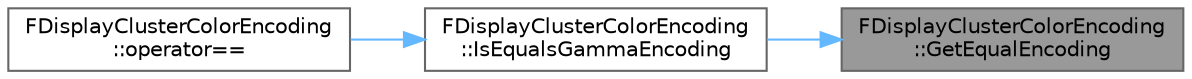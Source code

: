 digraph "FDisplayClusterColorEncoding::GetEqualEncoding"
{
 // INTERACTIVE_SVG=YES
 // LATEX_PDF_SIZE
  bgcolor="transparent";
  edge [fontname=Helvetica,fontsize=10,labelfontname=Helvetica,labelfontsize=10];
  node [fontname=Helvetica,fontsize=10,shape=box,height=0.2,width=0.4];
  rankdir="RL";
  Node1 [id="Node000001",label="FDisplayClusterColorEncoding\l::GetEqualEncoding",height=0.2,width=0.4,color="gray40", fillcolor="grey60", style="filled", fontcolor="black",tooltip="Return equal encoding value."];
  Node1 -> Node2 [id="edge1_Node000001_Node000002",dir="back",color="steelblue1",style="solid",tooltip=" "];
  Node2 [id="Node000002",label="FDisplayClusterColorEncoding\l::IsEqualsGammaEncoding",height=0.2,width=0.4,color="grey40", fillcolor="white", style="filled",URL="$db/d22/structFDisplayClusterColorEncoding.html#ac17b5a3c9794974ab484e26835c484f2",tooltip="Compare only gamma encodings."];
  Node2 -> Node3 [id="edge2_Node000002_Node000003",dir="back",color="steelblue1",style="solid",tooltip=" "];
  Node3 [id="Node000003",label="FDisplayClusterColorEncoding\l::operator==",height=0.2,width=0.4,color="grey40", fillcolor="white", style="filled",URL="$db/d22/structFDisplayClusterColorEncoding.html#afbb7919c0fec7588f3141c5fc94b81fa",tooltip="Returns true if the color encodings are the same."];
}
